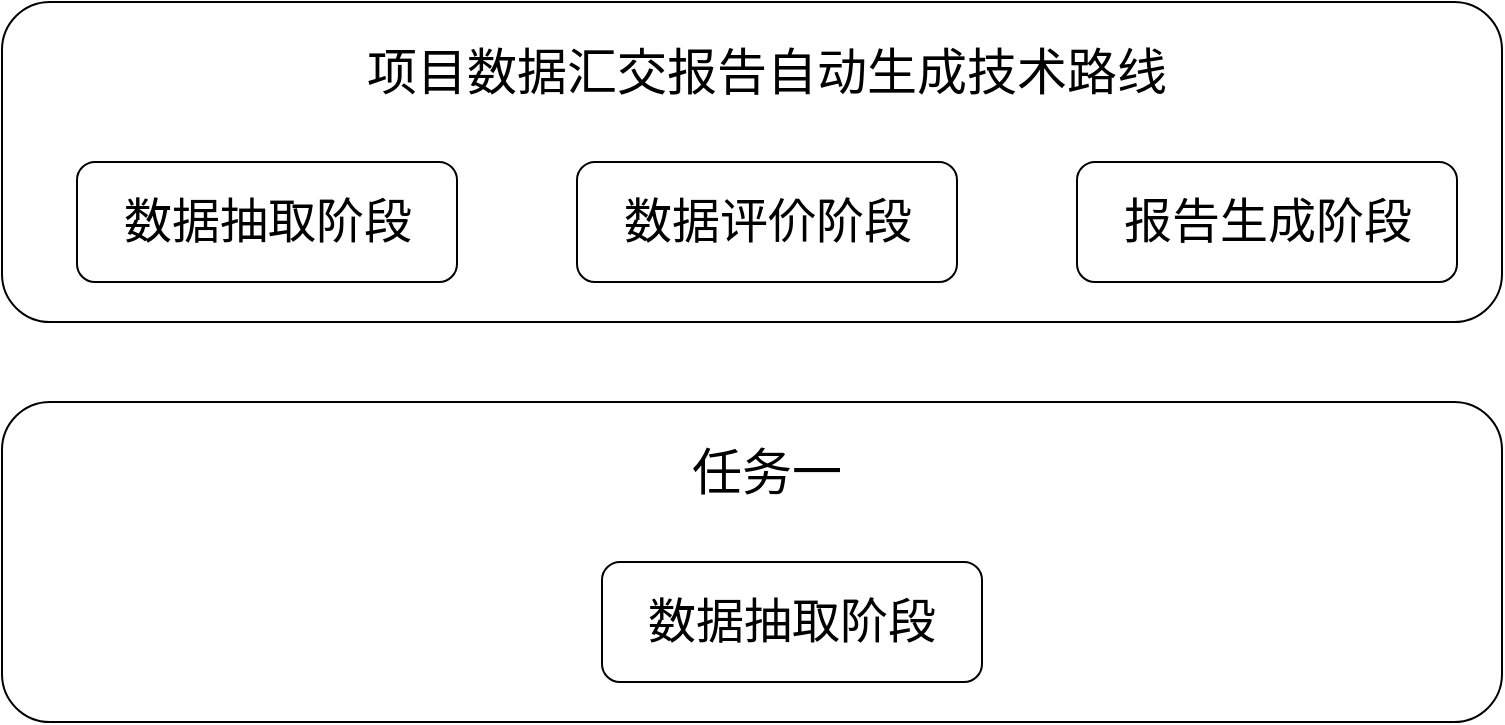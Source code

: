 <mxfile version="24.7.8">
  <diagram name="第 1 页" id="zKvOFfaTHT5-SVP7cOSt">
    <mxGraphModel dx="2261" dy="746" grid="1" gridSize="10" guides="1" tooltips="1" connect="1" arrows="1" fold="1" page="1" pageScale="1" pageWidth="827" pageHeight="1169" math="0" shadow="0">
      <root>
        <mxCell id="0" />
        <mxCell id="1" parent="0" />
        <mxCell id="zZDrvobV3Zo2cUSzc4b6-4" value="" style="rounded=1;whiteSpace=wrap;html=1;" parent="1" vertex="1">
          <mxGeometry x="-10" width="750" height="160" as="geometry" />
        </mxCell>
        <mxCell id="zZDrvobV3Zo2cUSzc4b6-1" value="&lt;p style=&quot;margin: 0pt 0pt 0.0pt; text-align: justify;&quot; class=&quot;MsoNormal&quot;&gt;&lt;font face=&quot;Times New Roman&quot; style=&quot;font-size: 24px;&quot;&gt;数据抽取阶段&lt;/font&gt;&lt;/p&gt;" style="rounded=1;whiteSpace=wrap;html=1;" parent="1" vertex="1">
          <mxGeometry x="27.5" y="80" width="190" height="60" as="geometry" />
        </mxCell>
        <mxCell id="zZDrvobV3Zo2cUSzc4b6-2" value="&lt;p style=&quot;margin: 0pt 0pt 0.0pt; text-align: justify;&quot; class=&quot;MsoNormal&quot;&gt;&lt;font face=&quot;Times New Roman&quot; style=&quot;font-size: 24px;&quot;&gt;数据评价阶段&lt;/font&gt;&lt;/p&gt;" style="rounded=1;whiteSpace=wrap;html=1;" parent="1" vertex="1">
          <mxGeometry x="277.5" y="80" width="190" height="60" as="geometry" />
        </mxCell>
        <mxCell id="zZDrvobV3Zo2cUSzc4b6-3" value="&lt;p style=&quot;margin: 0pt 0pt 0.0pt; text-align: justify;&quot; class=&quot;MsoNormal&quot;&gt;&lt;font face=&quot;Times New Roman&quot; style=&quot;font-size: 24px;&quot;&gt;报告生成阶段&lt;/font&gt;&lt;/p&gt;" style="rounded=1;whiteSpace=wrap;html=1;" parent="1" vertex="1">
          <mxGeometry x="527.5" y="80" width="190" height="60" as="geometry" />
        </mxCell>
        <mxCell id="zZDrvobV3Zo2cUSzc4b6-5" value="&lt;p style=&quot;margin: 0pt 0pt 0.0pt; text-align: justify; font-size: 25px;&quot; class=&quot;MsoNormal&quot;&gt;&lt;font style=&quot;font-size: 25px;&quot; face=&quot;Times New Roman&quot;&gt;项目数据汇交报告自动生成&lt;font style=&quot;font-size: 25px;&quot;&gt;技术路线&lt;/font&gt;&lt;/font&gt;&lt;/p&gt;" style="text;html=1;align=center;verticalAlign=middle;whiteSpace=wrap;rounded=0;" parent="1" vertex="1">
          <mxGeometry x="90" y="20" width="565" height="30" as="geometry" />
        </mxCell>
        <mxCell id="U46tP_3I2k7W18DiitfZ-1" value="" style="rounded=1;whiteSpace=wrap;html=1;" vertex="1" parent="1">
          <mxGeometry x="-10" y="200" width="750" height="160" as="geometry" />
        </mxCell>
        <mxCell id="U46tP_3I2k7W18DiitfZ-2" value="&lt;p style=&quot;margin: 0pt 0pt 0.0pt; text-align: justify;&quot; class=&quot;MsoNormal&quot;&gt;&lt;font face=&quot;等线&quot; style=&quot;font-size: 24px;&quot;&gt;数据抽取阶段&lt;/font&gt;&lt;/p&gt;" style="rounded=1;whiteSpace=wrap;html=1;" vertex="1" parent="1">
          <mxGeometry x="290" y="280" width="190" height="60" as="geometry" />
        </mxCell>
        <mxCell id="U46tP_3I2k7W18DiitfZ-5" value="&lt;p style=&quot;margin: 0pt 0pt 0.0pt; text-align: justify; font-size: 25px;&quot; class=&quot;MsoNormal&quot;&gt;&lt;font face=&quot;Times New Roman&quot;&gt;任务一&lt;/font&gt;&lt;/p&gt;" style="text;html=1;align=center;verticalAlign=middle;whiteSpace=wrap;rounded=0;" vertex="1" parent="1">
          <mxGeometry x="90" y="220" width="565" height="30" as="geometry" />
        </mxCell>
      </root>
    </mxGraphModel>
  </diagram>
</mxfile>
